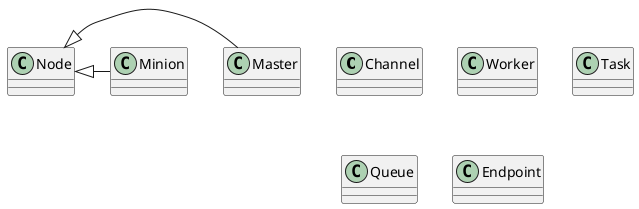 @startuml

class Channel
class Worker
class Task
class Queue
class Endpoint
class Node
class Minion
class Master

Node <|- Master
Node <|- Minion
@enduml
